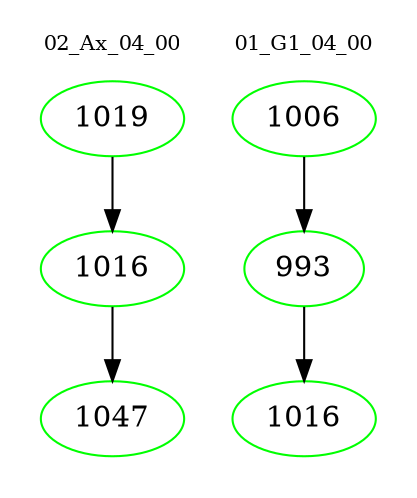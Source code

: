 digraph{
subgraph cluster_0 {
color = white
label = "02_Ax_04_00";
fontsize=10;
T0_1019 [label="1019", color="green"]
T0_1019 -> T0_1016 [color="black"]
T0_1016 [label="1016", color="green"]
T0_1016 -> T0_1047 [color="black"]
T0_1047 [label="1047", color="green"]
}
subgraph cluster_1 {
color = white
label = "01_G1_04_00";
fontsize=10;
T1_1006 [label="1006", color="green"]
T1_1006 -> T1_993 [color="black"]
T1_993 [label="993", color="green"]
T1_993 -> T1_1016 [color="black"]
T1_1016 [label="1016", color="green"]
}
}

